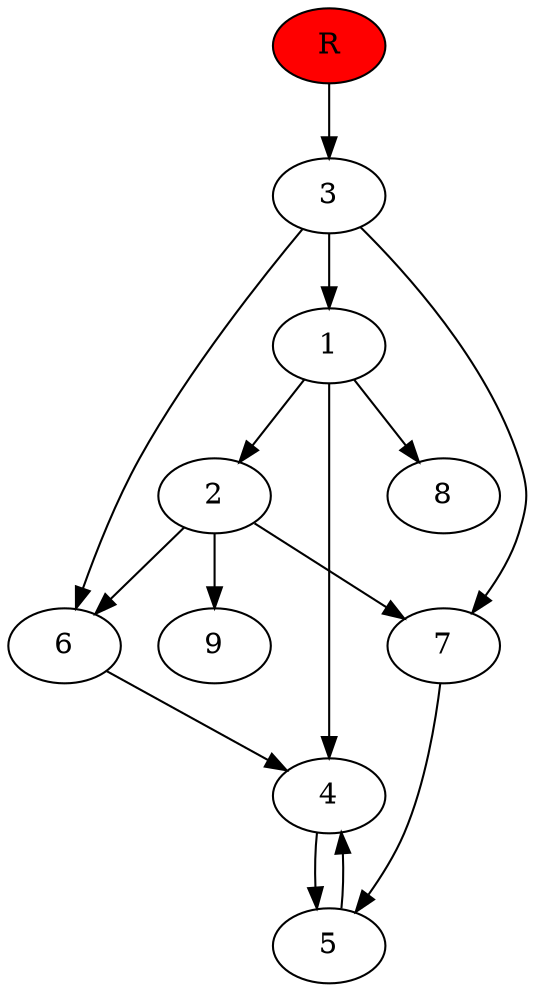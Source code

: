 digraph prb2537 {
	1
	2
	3
	4
	5
	6
	7
	8
	R [fillcolor="#ff0000" style=filled]
	1 -> 2
	1 -> 4
	1 -> 8
	2 -> 6
	2 -> 7
	2 -> 9
	3 -> 1
	3 -> 6
	3 -> 7
	4 -> 5
	5 -> 4
	6 -> 4
	7 -> 5
	R -> 3
}
